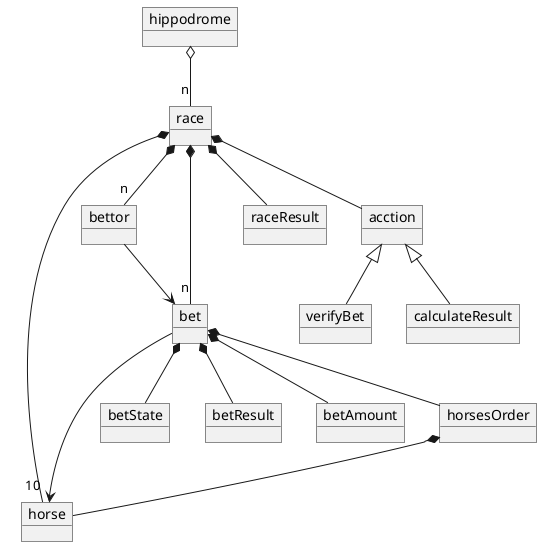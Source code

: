 @startuml
object hippodrome
object race
object horse
object bettor
object bet
object betState
object raceResult
object betResult
object betAmount
object horsesOrder
object verifyBet
object calculateResult
object acction

hippodrome o-- "n"race
race *-- "10"horse
race *-- "n"bettor
race*-- "n"bet

bet *-- betState
bet *-- betAmount
bet *-- horsesOrder

race *-- acction

race *-- raceResult
bet *-- betResult

acction <|--verifyBet
acction <|--calculateResult

bettor --> bet

bet--> horse

horsesOrder *-- horse
@enduml